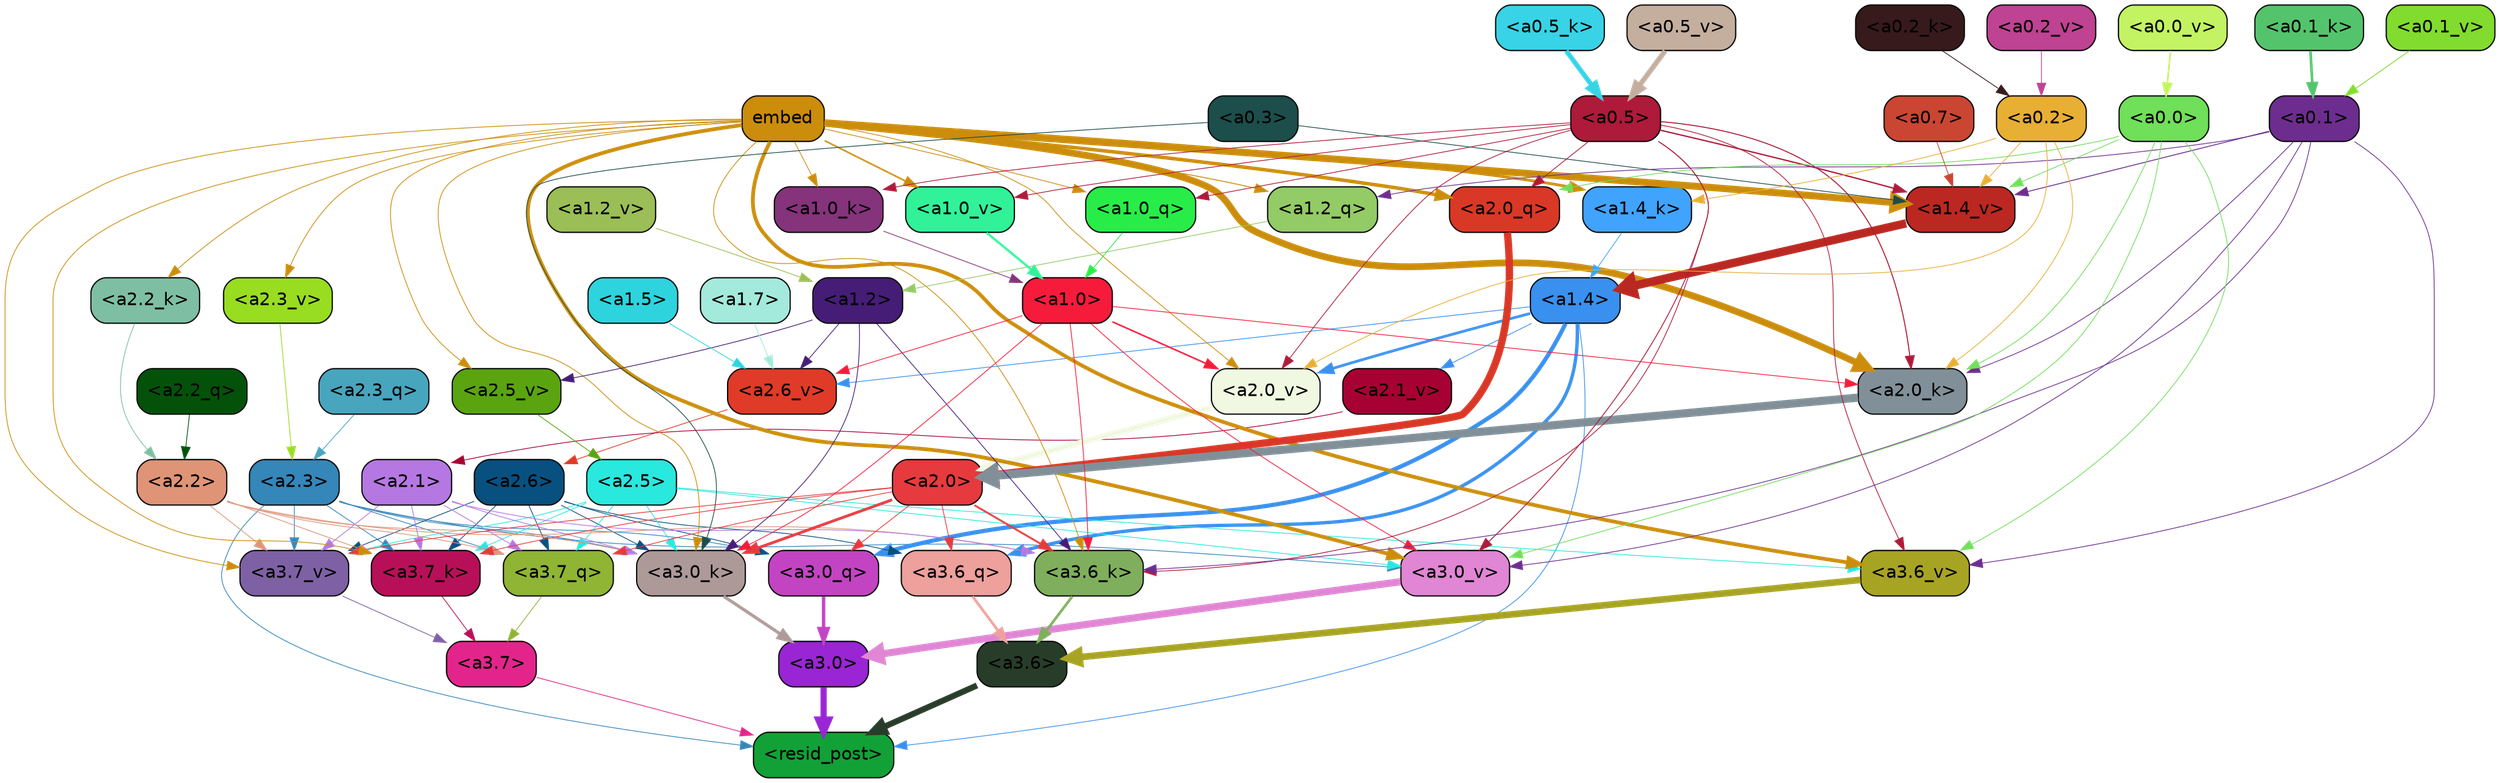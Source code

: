 strict digraph "" {
	graph [bgcolor=transparent,
		layout=dot,
		overlap=false,
		splines=true
	];
	"<a3.7>"	[color=black,
		fillcolor="#e3258b",
		fontname=Helvetica,
		shape=box,
		style="filled, rounded"];
	"<resid_post>"	[color=black,
		fillcolor="#12a137",
		fontname=Helvetica,
		shape=box,
		style="filled, rounded"];
	"<a3.7>" -> "<resid_post>"	[color="#e3258b",
		penwidth=0.6];
	"<a3.6>"	[color=black,
		fillcolor="#283d29",
		fontname=Helvetica,
		shape=box,
		style="filled, rounded"];
	"<a3.6>" -> "<resid_post>"	[color="#283d29",
		penwidth=4.751612067222595];
	"<a3.0>"	[color=black,
		fillcolor="#9925d4",
		fontname=Helvetica,
		shape=box,
		style="filled, rounded"];
	"<a3.0>" -> "<resid_post>"	[color="#9925d4",
		penwidth=4.884142994880676];
	"<a2.3>"	[color=black,
		fillcolor="#3586b9",
		fontname=Helvetica,
		shape=box,
		style="filled, rounded"];
	"<a2.3>" -> "<resid_post>"	[color="#3586b9",
		penwidth=0.6];
	"<a3.7_q>"	[color=black,
		fillcolor="#90b434",
		fontname=Helvetica,
		shape=box,
		style="filled, rounded"];
	"<a2.3>" -> "<a3.7_q>"	[color="#3586b9",
		penwidth=0.6];
	"<a3.0_q>"	[color=black,
		fillcolor="#c344c2",
		fontname=Helvetica,
		shape=box,
		style="filled, rounded"];
	"<a2.3>" -> "<a3.0_q>"	[color="#3586b9",
		penwidth=0.6];
	"<a3.7_k>"	[color=black,
		fillcolor="#b81058",
		fontname=Helvetica,
		shape=box,
		style="filled, rounded"];
	"<a2.3>" -> "<a3.7_k>"	[color="#3586b9",
		penwidth=0.6];
	"<a3.0_k>"	[color=black,
		fillcolor="#ad9a98",
		fontname=Helvetica,
		shape=box,
		style="filled, rounded"];
	"<a2.3>" -> "<a3.0_k>"	[color="#3586b9",
		penwidth=0.6];
	"<a3.7_v>"	[color=black,
		fillcolor="#7e61a4",
		fontname=Helvetica,
		shape=box,
		style="filled, rounded"];
	"<a2.3>" -> "<a3.7_v>"	[color="#3586b9",
		penwidth=0.6];
	"<a3.0_v>"	[color=black,
		fillcolor="#e086d4",
		fontname=Helvetica,
		shape=box,
		style="filled, rounded"];
	"<a2.3>" -> "<a3.0_v>"	[color="#3586b9",
		penwidth=0.6];
	"<a1.4>"	[color=black,
		fillcolor="#3990ee",
		fontname=Helvetica,
		shape=box,
		style="filled, rounded"];
	"<a1.4>" -> "<resid_post>"	[color="#3990ee",
		penwidth=0.6];
	"<a3.6_q>"	[color=black,
		fillcolor="#eda09c",
		fontname=Helvetica,
		shape=box,
		style="filled, rounded"];
	"<a1.4>" -> "<a3.6_q>"	[color="#3990ee",
		penwidth=2.6469622254371643];
	"<a1.4>" -> "<a3.0_q>"	[color="#3990ee",
		penwidth=3.3040847778320312];
	"<a2.6_v>"	[color=black,
		fillcolor="#df3b28",
		fontname=Helvetica,
		shape=box,
		style="filled, rounded"];
	"<a1.4>" -> "<a2.6_v>"	[color="#3990ee",
		penwidth=0.6];
	"<a2.1_v>"	[color=black,
		fillcolor="#a70133",
		fontname=Helvetica,
		shape=box,
		style="filled, rounded"];
	"<a1.4>" -> "<a2.1_v>"	[color="#3990ee",
		penwidth=0.6];
	"<a2.0_v>"	[color=black,
		fillcolor="#f0f8e1",
		fontname=Helvetica,
		shape=box,
		style="filled, rounded"];
	"<a1.4>" -> "<a2.0_v>"	[color="#3990ee",
		penwidth=2.1286070346832275];
	"<a3.7_q>" -> "<a3.7>"	[color="#90b434",
		penwidth=0.6];
	"<a3.6_q>" -> "<a3.6>"	[color="#eda09c",
		penwidth=2.091020345687866];
	"<a3.0_q>" -> "<a3.0>"	[color="#c344c2",
		penwidth=2.7421876192092896];
	"<a3.7_k>" -> "<a3.7>"	[color="#b81058",
		penwidth=0.6];
	"<a3.6_k>"	[color=black,
		fillcolor="#7faf5c",
		fontname=Helvetica,
		shape=box,
		style="filled, rounded"];
	"<a3.6_k>" -> "<a3.6>"	[color="#7faf5c",
		penwidth=2.048597991466522];
	"<a3.0_k>" -> "<a3.0>"	[color="#ad9a98",
		penwidth=2.476402521133423];
	"<a3.7_v>" -> "<a3.7>"	[color="#7e61a4",
		penwidth=0.6];
	"<a3.6_v>"	[color=black,
		fillcolor="#a8a423",
		fontname=Helvetica,
		shape=box,
		style="filled, rounded"];
	"<a3.6_v>" -> "<a3.6>"	[color="#a8a423",
		penwidth=5.2550448179244995];
	"<a3.0_v>" -> "<a3.0>"	[color="#e086d4",
		penwidth=5.652270674705505];
	"<a2.6>"	[color=black,
		fillcolor="#085080",
		fontname=Helvetica,
		shape=box,
		style="filled, rounded"];
	"<a2.6>" -> "<a3.7_q>"	[color="#085080",
		penwidth=0.6];
	"<a2.6>" -> "<a3.6_q>"	[color="#085080",
		penwidth=0.6];
	"<a2.6>" -> "<a3.0_q>"	[color="#085080",
		penwidth=0.6];
	"<a2.6>" -> "<a3.7_k>"	[color="#085080",
		penwidth=0.6];
	"<a2.6>" -> "<a3.0_k>"	[color="#085080",
		penwidth=0.6];
	"<a2.6>" -> "<a3.7_v>"	[color="#085080",
		penwidth=0.6];
	"<a2.5>"	[color=black,
		fillcolor="#29e8de",
		fontname=Helvetica,
		shape=box,
		style="filled, rounded"];
	"<a2.5>" -> "<a3.7_q>"	[color="#29e8de",
		penwidth=0.6];
	"<a2.5>" -> "<a3.7_k>"	[color="#29e8de",
		penwidth=0.6];
	"<a2.5>" -> "<a3.0_k>"	[color="#29e8de",
		penwidth=0.6];
	"<a2.5>" -> "<a3.7_v>"	[color="#29e8de",
		penwidth=0.6];
	"<a2.5>" -> "<a3.6_v>"	[color="#29e8de",
		penwidth=0.6];
	"<a2.5>" -> "<a3.0_v>"	[color="#29e8de",
		penwidth=0.6];
	"<a2.2>"	[color=black,
		fillcolor="#df9477",
		fontname=Helvetica,
		shape=box,
		style="filled, rounded"];
	"<a2.2>" -> "<a3.7_q>"	[color="#df9477",
		penwidth=0.6];
	"<a2.2>" -> "<a3.7_k>"	[color="#df9477",
		penwidth=0.6];
	"<a2.2>" -> "<a3.6_k>"	[color="#df9477",
		penwidth=0.6];
	"<a2.2>" -> "<a3.0_k>"	[color="#df9477",
		penwidth=0.6];
	"<a2.2>" -> "<a3.7_v>"	[color="#df9477",
		penwidth=0.6];
	"<a2.1>"	[color=black,
		fillcolor="#b578e2",
		fontname=Helvetica,
		shape=box,
		style="filled, rounded"];
	"<a2.1>" -> "<a3.7_q>"	[color="#b578e2",
		penwidth=0.6];
	"<a2.1>" -> "<a3.7_k>"	[color="#b578e2",
		penwidth=0.6];
	"<a2.1>" -> "<a3.6_k>"	[color="#b578e2",
		penwidth=0.6];
	"<a2.1>" -> "<a3.0_k>"	[color="#b578e2",
		penwidth=0.6];
	"<a2.1>" -> "<a3.7_v>"	[color="#b578e2",
		penwidth=0.6];
	"<a2.0>"	[color=black,
		fillcolor="#e63a3e",
		fontname=Helvetica,
		shape=box,
		style="filled, rounded"];
	"<a2.0>" -> "<a3.7_q>"	[color="#e63a3e",
		penwidth=0.6];
	"<a2.0>" -> "<a3.6_q>"	[color="#e63a3e",
		penwidth=0.6];
	"<a2.0>" -> "<a3.0_q>"	[color="#e63a3e",
		penwidth=0.6];
	"<a2.0>" -> "<a3.7_k>"	[color="#e63a3e",
		penwidth=0.6];
	"<a2.0>" -> "<a3.6_k>"	[color="#e63a3e",
		penwidth=1.4757367372512817];
	"<a2.0>" -> "<a3.0_k>"	[color="#e63a3e",
		penwidth=2.2137351036071777];
	"<a2.0>" -> "<a3.7_v>"	[color="#e63a3e",
		penwidth=0.6];
	embed	[color=black,
		fillcolor="#cb8d0b",
		fontname=Helvetica,
		shape=box,
		style="filled, rounded"];
	embed -> "<a3.7_k>"	[color="#cb8d0b",
		penwidth=0.6];
	embed -> "<a3.6_k>"	[color="#cb8d0b",
		penwidth=0.6];
	embed -> "<a3.0_k>"	[color="#cb8d0b",
		penwidth=0.6];
	embed -> "<a3.7_v>"	[color="#cb8d0b",
		penwidth=0.6];
	embed -> "<a3.6_v>"	[color="#cb8d0b",
		penwidth=2.9582033157348633];
	embed -> "<a3.0_v>"	[color="#cb8d0b",
		penwidth=2.972973108291626];
	"<a2.0_q>"	[color=black,
		fillcolor="#da3826",
		fontname=Helvetica,
		shape=box,
		style="filled, rounded"];
	embed -> "<a2.0_q>"	[color="#cb8d0b",
		penwidth=2.7699792869389057];
	"<a2.2_k>"	[color=black,
		fillcolor="#7ebfa3",
		fontname=Helvetica,
		shape=box,
		style="filled, rounded"];
	embed -> "<a2.2_k>"	[color="#cb8d0b",
		penwidth=0.6];
	"<a2.0_k>"	[color=black,
		fillcolor="#819098",
		fontname=Helvetica,
		shape=box,
		style="filled, rounded"];
	embed -> "<a2.0_k>"	[color="#cb8d0b",
		penwidth=5.362775564193726];
	"<a2.5_v>"	[color=black,
		fillcolor="#5aa410",
		fontname=Helvetica,
		shape=box,
		style="filled, rounded"];
	embed -> "<a2.5_v>"	[color="#cb8d0b",
		penwidth=0.6];
	"<a2.3_v>"	[color=black,
		fillcolor="#99dd21",
		fontname=Helvetica,
		shape=box,
		style="filled, rounded"];
	embed -> "<a2.3_v>"	[color="#cb8d0b",
		penwidth=0.6];
	embed -> "<a2.0_v>"	[color="#cb8d0b",
		penwidth=0.6];
	"<a1.2_q>"	[color=black,
		fillcolor="#93cb66",
		fontname=Helvetica,
		shape=box,
		style="filled, rounded"];
	embed -> "<a1.2_q>"	[color="#cb8d0b",
		penwidth=0.7193574905395508];
	"<a1.0_q>"	[color=black,
		fillcolor="#28ed48",
		fontname=Helvetica,
		shape=box,
		style="filled, rounded"];
	embed -> "<a1.0_q>"	[color="#cb8d0b",
		penwidth=0.6];
	"<a1.4_k>"	[color=black,
		fillcolor="#40a3fe",
		fontname=Helvetica,
		shape=box,
		style="filled, rounded"];
	embed -> "<a1.4_k>"	[color="#cb8d0b",
		penwidth=2.147887945175171];
	"<a1.0_k>"	[color=black,
		fillcolor="#85337b",
		fontname=Helvetica,
		shape=box,
		style="filled, rounded"];
	embed -> "<a1.0_k>"	[color="#cb8d0b",
		penwidth=0.6];
	"<a1.4_v>"	[color=black,
		fillcolor="#ba2821",
		fontname=Helvetica,
		shape=box,
		style="filled, rounded"];
	embed -> "<a1.4_v>"	[color="#cb8d0b",
		penwidth=5.545122385025024];
	"<a1.0_v>"	[color=black,
		fillcolor="#31f298",
		fontname=Helvetica,
		shape=box,
		style="filled, rounded"];
	embed -> "<a1.0_v>"	[color="#cb8d0b",
		penwidth=1.26444411277771];
	"<a1.2>"	[color=black,
		fillcolor="#451d77",
		fontname=Helvetica,
		shape=box,
		style="filled, rounded"];
	"<a1.2>" -> "<a3.6_k>"	[color="#451d77",
		penwidth=0.6];
	"<a1.2>" -> "<a3.0_k>"	[color="#451d77",
		penwidth=0.6];
	"<a1.2>" -> "<a2.6_v>"	[color="#451d77",
		penwidth=0.6];
	"<a1.2>" -> "<a2.5_v>"	[color="#451d77",
		penwidth=0.6];
	"<a1.0>"	[color=black,
		fillcolor="#f61b3b",
		fontname=Helvetica,
		shape=box,
		style="filled, rounded"];
	"<a1.0>" -> "<a3.6_k>"	[color="#f61b3b",
		penwidth=0.6];
	"<a1.0>" -> "<a3.0_k>"	[color="#f61b3b",
		penwidth=0.6];
	"<a1.0>" -> "<a3.0_v>"	[color="#f61b3b",
		penwidth=0.6];
	"<a1.0>" -> "<a2.0_k>"	[color="#f61b3b",
		penwidth=0.6];
	"<a1.0>" -> "<a2.6_v>"	[color="#f61b3b",
		penwidth=0.6];
	"<a1.0>" -> "<a2.0_v>"	[color="#f61b3b",
		penwidth=1.2240618467330933];
	"<a0.5>"	[color=black,
		fillcolor="#ae1a39",
		fontname=Helvetica,
		shape=box,
		style="filled, rounded"];
	"<a0.5>" -> "<a3.6_k>"	[color="#ae1a39",
		penwidth=0.6];
	"<a0.5>" -> "<a3.6_v>"	[color="#ae1a39",
		penwidth=0.6];
	"<a0.5>" -> "<a3.0_v>"	[color="#ae1a39",
		penwidth=0.6790935099124908];
	"<a0.5>" -> "<a2.0_q>"	[color="#ae1a39",
		penwidth=0.6];
	"<a0.5>" -> "<a2.0_k>"	[color="#ae1a39",
		penwidth=0.7897988557815552];
	"<a0.5>" -> "<a2.0_v>"	[color="#ae1a39",
		penwidth=0.6];
	"<a0.5>" -> "<a1.0_q>"	[color="#ae1a39",
		penwidth=0.6];
	"<a0.5>" -> "<a1.0_k>"	[color="#ae1a39",
		penwidth=0.6];
	"<a0.5>" -> "<a1.4_v>"	[color="#ae1a39",
		penwidth=1.0479987859725952];
	"<a0.5>" -> "<a1.0_v>"	[color="#ae1a39",
		penwidth=0.6];
	"<a0.1>"	[color=black,
		fillcolor="#6d2d8f",
		fontname=Helvetica,
		shape=box,
		style="filled, rounded"];
	"<a0.1>" -> "<a3.6_k>"	[color="#6d2d8f",
		penwidth=0.6];
	"<a0.1>" -> "<a3.6_v>"	[color="#6d2d8f",
		penwidth=0.6];
	"<a0.1>" -> "<a3.0_v>"	[color="#6d2d8f",
		penwidth=0.6];
	"<a0.1>" -> "<a2.0_k>"	[color="#6d2d8f",
		penwidth=0.6];
	"<a0.1>" -> "<a1.2_q>"	[color="#6d2d8f",
		penwidth=0.6];
	"<a0.1>" -> "<a1.4_v>"	[color="#6d2d8f",
		penwidth=0.7031502723693848];
	"<a0.3>"	[color=black,
		fillcolor="#1c4e4b",
		fontname=Helvetica,
		shape=box,
		style="filled, rounded"];
	"<a0.3>" -> "<a3.0_k>"	[color="#1c4e4b",
		penwidth=0.6];
	"<a0.3>" -> "<a1.4_v>"	[color="#1c4e4b",
		penwidth=0.6];
	"<a0.0>"	[color=black,
		fillcolor="#70df59",
		fontname=Helvetica,
		shape=box,
		style="filled, rounded"];
	"<a0.0>" -> "<a3.6_v>"	[color="#70df59",
		penwidth=0.6];
	"<a0.0>" -> "<a3.0_v>"	[color="#70df59",
		penwidth=0.6];
	"<a0.0>" -> "<a2.0_q>"	[color="#70df59",
		penwidth=0.6];
	"<a0.0>" -> "<a2.0_k>"	[color="#70df59",
		penwidth=0.6];
	"<a0.0>" -> "<a1.4_v>"	[color="#70df59",
		penwidth=0.6];
	"<a2.3_q>"	[color=black,
		fillcolor="#48a5be",
		fontname=Helvetica,
		shape=box,
		style="filled, rounded"];
	"<a2.3_q>" -> "<a2.3>"	[color="#48a5be",
		penwidth=0.6];
	"<a2.2_q>"	[color=black,
		fillcolor="#04520a",
		fontname=Helvetica,
		shape=box,
		style="filled, rounded"];
	"<a2.2_q>" -> "<a2.2>"	[color="#04520a",
		penwidth=0.6];
	"<a2.0_q>" -> "<a2.0>"	[color="#da3826",
		penwidth=5.819834470748901];
	"<a2.2_k>" -> "<a2.2>"	[color="#7ebfa3",
		penwidth=0.6];
	"<a2.0_k>" -> "<a2.0>"	[color="#819098",
		penwidth=6.470837593078613];
	"<a2.6_v>" -> "<a2.6>"	[color="#df3b28",
		penwidth=0.6];
	"<a2.5_v>" -> "<a2.5>"	[color="#5aa410",
		penwidth=0.6];
	"<a2.3_v>" -> "<a2.3>"	[color="#99dd21",
		penwidth=0.6];
	"<a2.1_v>" -> "<a2.1>"	[color="#a70133",
		penwidth=0.6];
	"<a2.0_v>" -> "<a2.0>"	[color="#f0f8e1",
		penwidth=4.5950857400894165];
	"<a0.2>"	[color=black,
		fillcolor="#e8af35",
		fontname=Helvetica,
		shape=box,
		style="filled, rounded"];
	"<a0.2>" -> "<a2.0_k>"	[color="#e8af35",
		penwidth=0.6];
	"<a0.2>" -> "<a2.0_v>"	[color="#e8af35",
		penwidth=0.6];
	"<a0.2>" -> "<a1.4_k>"	[color="#e8af35",
		penwidth=0.6];
	"<a0.2>" -> "<a1.4_v>"	[color="#e8af35",
		penwidth=0.6];
	"<a1.7>"	[color=black,
		fillcolor="#a4eadc",
		fontname=Helvetica,
		shape=box,
		style="filled, rounded"];
	"<a1.7>" -> "<a2.6_v>"	[color="#a4eadc",
		penwidth=0.6];
	"<a1.5>"	[color=black,
		fillcolor="#2dd4dd",
		fontname=Helvetica,
		shape=box,
		style="filled, rounded"];
	"<a1.5>" -> "<a2.6_v>"	[color="#2dd4dd",
		penwidth=0.6];
	"<a1.2_q>" -> "<a1.2>"	[color="#93cb66",
		penwidth=0.6];
	"<a1.0_q>" -> "<a1.0>"	[color="#28ed48",
		penwidth=0.6];
	"<a1.4_k>" -> "<a1.4>"	[color="#40a3fe",
		penwidth=0.6];
	"<a1.0_k>" -> "<a1.0>"	[color="#85337b",
		penwidth=0.6];
	"<a1.4_v>" -> "<a1.4>"	[color="#ba2821",
		penwidth=6.635385513305664];
	"<a1.2_v>"	[color=black,
		fillcolor="#9bbe56",
		fontname=Helvetica,
		shape=box,
		style="filled, rounded"];
	"<a1.2_v>" -> "<a1.2>"	[color="#9bbe56",
		penwidth=0.6];
	"<a1.0_v>" -> "<a1.0>"	[color="#31f298",
		penwidth=1.807669460773468];
	"<a0.7>"	[color=black,
		fillcolor="#ca4632",
		fontname=Helvetica,
		shape=box,
		style="filled, rounded"];
	"<a0.7>" -> "<a1.4_v>"	[color="#ca4632",
		penwidth=0.6];
	"<a0.5_k>"	[color=black,
		fillcolor="#38d3e6",
		fontname=Helvetica,
		shape=box,
		style="filled, rounded"];
	"<a0.5_k>" -> "<a0.5>"	[color="#38d3e6",
		penwidth=3.780391812324524];
	"<a0.2_k>"	[color=black,
		fillcolor="#371a1b",
		fontname=Helvetica,
		shape=box,
		style="filled, rounded"];
	"<a0.2_k>" -> "<a0.2>"	[color="#371a1b",
		penwidth=0.6];
	"<a0.1_k>"	[color=black,
		fillcolor="#54c46c",
		fontname=Helvetica,
		shape=box,
		style="filled, rounded"];
	"<a0.1_k>" -> "<a0.1>"	[color="#54c46c",
		penwidth=2.0809476375579834];
	"<a0.5_v>"	[color=black,
		fillcolor="#c4af9f",
		fontname=Helvetica,
		shape=box,
		style="filled, rounded"];
	"<a0.5_v>" -> "<a0.5>"	[color="#c4af9f",
		penwidth=4.0294036865234375];
	"<a0.2_v>"	[color=black,
		fillcolor="#be4392",
		fontname=Helvetica,
		shape=box,
		style="filled, rounded"];
	"<a0.2_v>" -> "<a0.2>"	[color="#be4392",
		penwidth=0.6];
	"<a0.1_v>"	[color=black,
		fillcolor="#82dc2f",
		fontname=Helvetica,
		shape=box,
		style="filled, rounded"];
	"<a0.1_v>" -> "<a0.1>"	[color="#82dc2f",
		penwidth=0.6631441116333008];
	"<a0.0_v>"	[color=black,
		fillcolor="#c3f362",
		fontname=Helvetica,
		shape=box,
		style="filled, rounded"];
	"<a0.0_v>" -> "<a0.0>"	[color="#c3f362",
		penwidth=1.2803640365600586];
}
